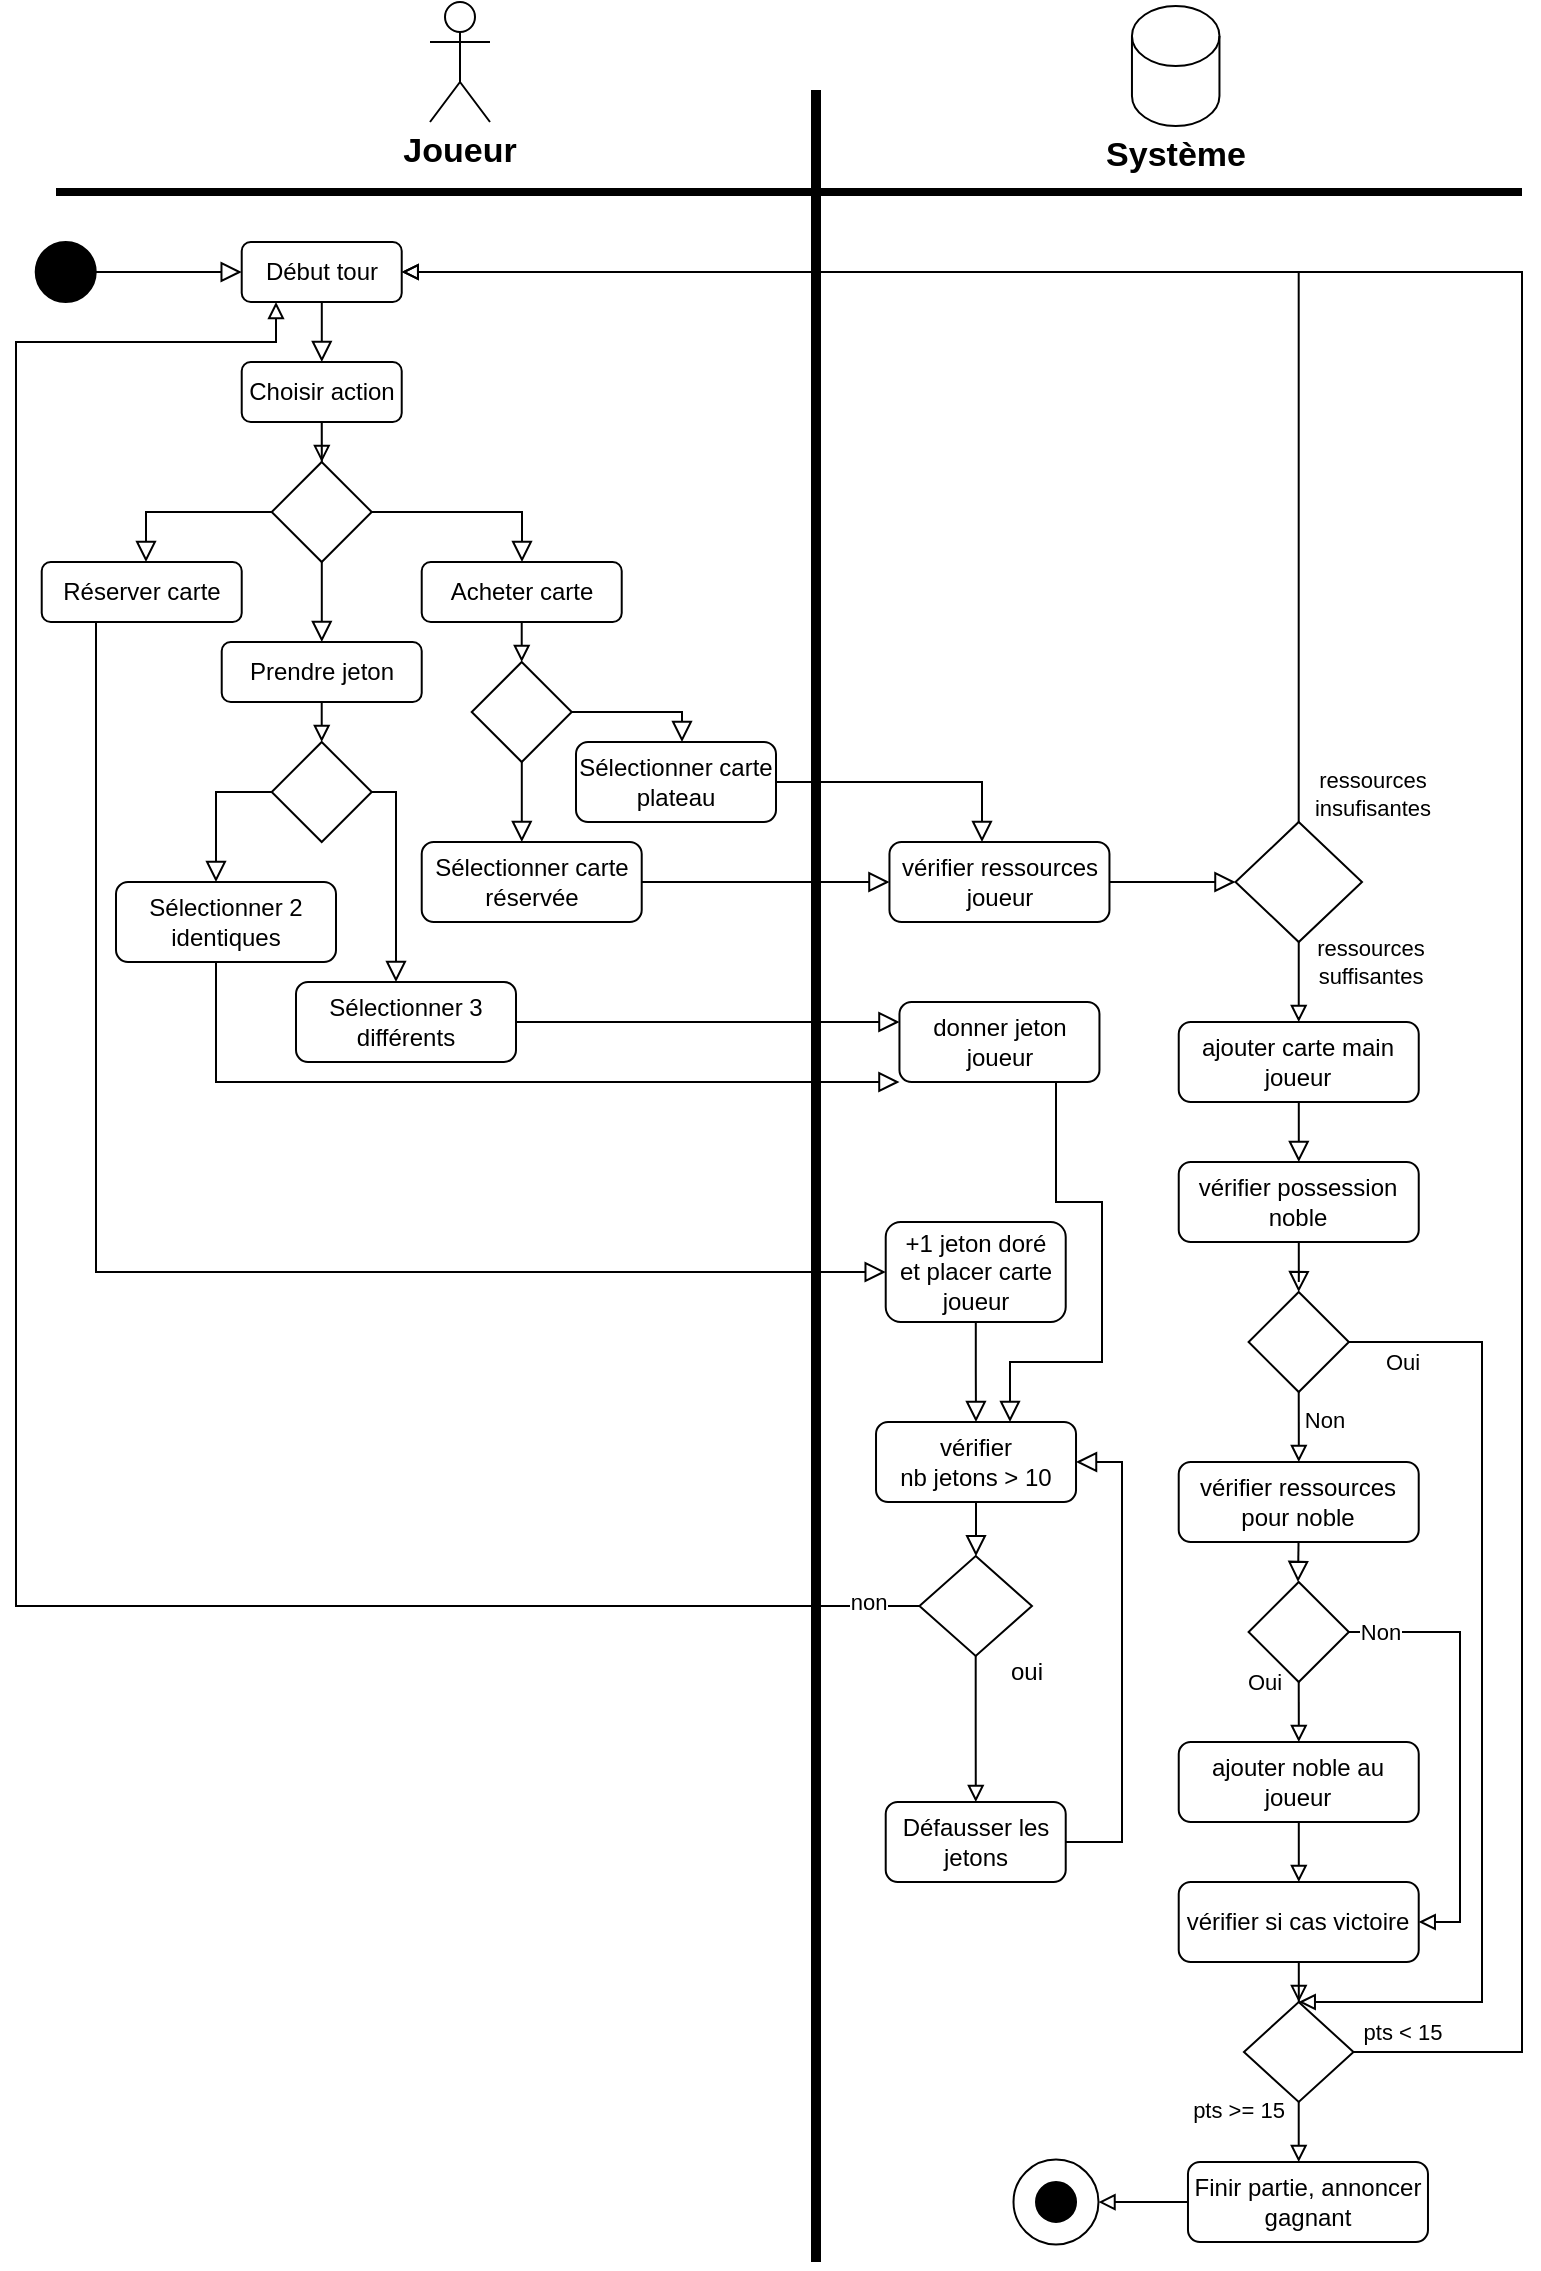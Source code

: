<mxfile version="22.1.5" type="github">
  <diagram id="C5RBs43oDa-KdzZeNtuy" name="Page-1">
    <mxGraphModel dx="1092" dy="180" grid="1" gridSize="10" guides="1" tooltips="1" connect="1" arrows="1" fold="1" page="1" pageScale="1" pageWidth="827" pageHeight="1169" math="0" shadow="0">
      <root>
        <mxCell id="WIyWlLk6GJQsqaUBKTNV-0" />
        <mxCell id="WIyWlLk6GJQsqaUBKTNV-1" parent="WIyWlLk6GJQsqaUBKTNV-0" />
        <mxCell id="WIyWlLk6GJQsqaUBKTNV-2" value="" style="rounded=0;html=1;jettySize=auto;orthogonalLoop=1;fontSize=11;endArrow=block;endFill=0;endSize=8;strokeWidth=1;shadow=0;labelBackgroundColor=none;edgeStyle=orthogonalEdgeStyle;exitX=1;exitY=0.5;exitDx=0;exitDy=0;" parent="WIyWlLk6GJQsqaUBKTNV-1" source="x8EZYoVtBb2SgE4D5zJI-0" target="WIyWlLk6GJQsqaUBKTNV-7" edge="1">
          <mxGeometry relative="1" as="geometry">
            <mxPoint x="-533.14" y="358" as="targetPoint" />
            <Array as="points">
              <mxPoint x="-540" y="265" />
            </Array>
          </mxGeometry>
        </mxCell>
        <mxCell id="WIyWlLk6GJQsqaUBKTNV-3" value="Choisir action" style="rounded=1;whiteSpace=wrap;html=1;fontSize=12;glass=0;strokeWidth=1;shadow=0;" parent="WIyWlLk6GJQsqaUBKTNV-1" vertex="1">
          <mxGeometry x="-680.14" y="190" width="80" height="30" as="geometry" />
        </mxCell>
        <mxCell id="WIyWlLk6GJQsqaUBKTNV-7" value="Acheter carte" style="rounded=1;whiteSpace=wrap;html=1;fontSize=12;glass=0;strokeWidth=1;shadow=0;" parent="WIyWlLk6GJQsqaUBKTNV-1" vertex="1">
          <mxGeometry x="-590.14" y="290" width="100" height="30" as="geometry" />
        </mxCell>
        <mxCell id="enHVpY441fStGtkDG_Y8-0" value="" style="ellipse;whiteSpace=wrap;html=1;aspect=fixed;fillColor=#000000;" parent="WIyWlLk6GJQsqaUBKTNV-1" vertex="1">
          <mxGeometry x="-783.14" y="130" width="30" height="30" as="geometry" />
        </mxCell>
        <mxCell id="enHVpY441fStGtkDG_Y8-1" value="" style="rounded=0;html=1;jettySize=auto;orthogonalLoop=1;fontSize=11;endArrow=block;endFill=0;endSize=8;strokeWidth=1;shadow=0;labelBackgroundColor=none;edgeStyle=orthogonalEdgeStyle;" parent="WIyWlLk6GJQsqaUBKTNV-1" source="enHVpY441fStGtkDG_Y8-0" target="Eacr9_k-0uvhscIPPzIO-74" edge="1">
          <mxGeometry relative="1" as="geometry">
            <mxPoint x="-633.14" y="255" as="sourcePoint" />
            <mxPoint x="-633.14" y="305" as="targetPoint" />
          </mxGeometry>
        </mxCell>
        <mxCell id="Eacr9_k-0uvhscIPPzIO-0" value="&lt;font style=&quot;font-size: 17px;&quot;&gt;&lt;b&gt;Joueur&lt;/b&gt;&lt;/font&gt;" style="text;html=1;strokeColor=none;fillColor=none;align=center;verticalAlign=middle;whiteSpace=wrap;rounded=0;" parent="WIyWlLk6GJQsqaUBKTNV-1" vertex="1">
          <mxGeometry x="-601" y="70" width="60" height="30" as="geometry" />
        </mxCell>
        <mxCell id="Eacr9_k-0uvhscIPPzIO-1" value="&lt;b&gt;&lt;font style=&quot;font-size: 17px;&quot;&gt;Système&lt;/font&gt;&lt;/b&gt;" style="text;html=1;strokeColor=none;fillColor=none;align=center;verticalAlign=middle;whiteSpace=wrap;rounded=0;" parent="WIyWlLk6GJQsqaUBKTNV-1" vertex="1">
          <mxGeometry x="-243.14" y="72" width="60" height="30" as="geometry" />
        </mxCell>
        <mxCell id="Eacr9_k-0uvhscIPPzIO-2" value="" style="endArrow=none;html=1;rounded=0;strokeWidth=5;" parent="WIyWlLk6GJQsqaUBKTNV-1" edge="1">
          <mxGeometry width="50" height="50" relative="1" as="geometry">
            <mxPoint x="-393" y="1140" as="sourcePoint" />
            <mxPoint x="-393" y="54" as="targetPoint" />
          </mxGeometry>
        </mxCell>
        <mxCell id="x8EZYoVtBb2SgE4D5zJI-6" style="edgeStyle=orthogonalEdgeStyle;rounded=0;orthogonalLoop=1;jettySize=auto;html=1;exitX=0.5;exitY=1;exitDx=0;exitDy=0;entryX=0.5;entryY=0;entryDx=0;entryDy=0;endArrow=block;endFill=0;" parent="WIyWlLk6GJQsqaUBKTNV-1" source="Eacr9_k-0uvhscIPPzIO-3" target="x8EZYoVtBb2SgE4D5zJI-5" edge="1">
          <mxGeometry relative="1" as="geometry" />
        </mxCell>
        <mxCell id="Eacr9_k-0uvhscIPPzIO-3" value="Prendre jeton" style="rounded=1;whiteSpace=wrap;html=1;fontSize=12;glass=0;strokeWidth=1;shadow=0;" parent="WIyWlLk6GJQsqaUBKTNV-1" vertex="1">
          <mxGeometry x="-690.14" y="330" width="100" height="30" as="geometry" />
        </mxCell>
        <mxCell id="Eacr9_k-0uvhscIPPzIO-4" value="" style="rounded=0;html=1;jettySize=auto;orthogonalLoop=1;fontSize=11;endArrow=block;endFill=0;endSize=8;strokeWidth=1;shadow=0;labelBackgroundColor=none;edgeStyle=orthogonalEdgeStyle;" parent="WIyWlLk6GJQsqaUBKTNV-1" source="x8EZYoVtBb2SgE4D5zJI-0" target="Eacr9_k-0uvhscIPPzIO-3" edge="1">
          <mxGeometry relative="1" as="geometry">
            <mxPoint x="-523.14" y="313" as="sourcePoint" />
            <mxPoint x="-453.14" y="358" as="targetPoint" />
            <Array as="points">
              <mxPoint x="-640.14" y="320" />
              <mxPoint x="-640.14" y="320" />
            </Array>
          </mxGeometry>
        </mxCell>
        <mxCell id="Eacr9_k-0uvhscIPPzIO-5" value="Réserver carte" style="rounded=1;whiteSpace=wrap;html=1;fontSize=12;glass=0;strokeWidth=1;shadow=0;" parent="WIyWlLk6GJQsqaUBKTNV-1" vertex="1">
          <mxGeometry x="-780.14" y="290" width="100" height="30" as="geometry" />
        </mxCell>
        <mxCell id="Eacr9_k-0uvhscIPPzIO-6" value="" style="rounded=0;html=1;jettySize=auto;orthogonalLoop=1;fontSize=11;endArrow=block;endFill=0;endSize=8;strokeWidth=1;shadow=0;labelBackgroundColor=none;edgeStyle=orthogonalEdgeStyle;" parent="WIyWlLk6GJQsqaUBKTNV-1" source="x8EZYoVtBb2SgE4D5zJI-0" target="Eacr9_k-0uvhscIPPzIO-5" edge="1">
          <mxGeometry relative="1" as="geometry">
            <mxPoint x="-683.14" y="292" as="sourcePoint" />
            <mxPoint x="-593.14" y="358" as="targetPoint" />
            <Array as="points">
              <mxPoint x="-728" y="265" />
            </Array>
          </mxGeometry>
        </mxCell>
        <mxCell id="Eacr9_k-0uvhscIPPzIO-9" value="Sélectionner carte plateau" style="rounded=1;whiteSpace=wrap;html=1;fontSize=12;glass=0;strokeWidth=1;shadow=0;" parent="WIyWlLk6GJQsqaUBKTNV-1" vertex="1">
          <mxGeometry x="-513" y="380" width="100" height="40" as="geometry" />
        </mxCell>
        <mxCell id="Eacr9_k-0uvhscIPPzIO-10" value="" style="rounded=0;html=1;jettySize=auto;orthogonalLoop=1;fontSize=11;endArrow=block;endFill=0;endSize=8;strokeWidth=1;shadow=0;labelBackgroundColor=none;edgeStyle=orthogonalEdgeStyle;exitX=1;exitY=0.5;exitDx=0;exitDy=0;" parent="WIyWlLk6GJQsqaUBKTNV-1" source="x8EZYoVtBb2SgE4D5zJI-3" target="Eacr9_k-0uvhscIPPzIO-9" edge="1">
          <mxGeometry y="20" relative="1" as="geometry">
            <mxPoint as="offset" />
            <mxPoint x="-523.14" y="428" as="sourcePoint" />
            <mxPoint x="-411.14" y="428.0" as="targetPoint" />
            <Array as="points">
              <mxPoint x="-460" y="365" />
            </Array>
          </mxGeometry>
        </mxCell>
        <mxCell id="Eacr9_k-0uvhscIPPzIO-11" value="Sélectionner carte réservée" style="rounded=1;whiteSpace=wrap;html=1;fontSize=12;glass=0;strokeWidth=1;shadow=0;" parent="WIyWlLk6GJQsqaUBKTNV-1" vertex="1">
          <mxGeometry x="-590.14" y="430" width="110" height="40" as="geometry" />
        </mxCell>
        <mxCell id="Eacr9_k-0uvhscIPPzIO-13" value="" style="rounded=0;html=1;jettySize=auto;orthogonalLoop=1;fontSize=11;endArrow=block;endFill=0;endSize=8;strokeWidth=1;shadow=0;labelBackgroundColor=none;edgeStyle=orthogonalEdgeStyle;" parent="WIyWlLk6GJQsqaUBKTNV-1" source="x8EZYoVtBb2SgE4D5zJI-3" target="Eacr9_k-0uvhscIPPzIO-11" edge="1">
          <mxGeometry y="20" relative="1" as="geometry">
            <mxPoint as="offset" />
            <mxPoint x="-496.14" y="451" as="sourcePoint" />
            <mxPoint x="-521.14" y="616" as="targetPoint" />
            <Array as="points">
              <mxPoint x="-540" y="410" />
              <mxPoint x="-540" y="410" />
            </Array>
          </mxGeometry>
        </mxCell>
        <mxCell id="Eacr9_k-0uvhscIPPzIO-14" value="vérifier ressources joueur" style="rounded=1;whiteSpace=wrap;html=1;fontSize=12;glass=0;strokeWidth=1;shadow=0;" parent="WIyWlLk6GJQsqaUBKTNV-1" vertex="1">
          <mxGeometry x="-356.27" y="430" width="110" height="40" as="geometry" />
        </mxCell>
        <mxCell id="Eacr9_k-0uvhscIPPzIO-15" value="" style="rounded=0;html=1;jettySize=auto;orthogonalLoop=1;fontSize=11;endArrow=block;endFill=0;endSize=8;strokeWidth=1;shadow=0;labelBackgroundColor=none;edgeStyle=orthogonalEdgeStyle;" parent="WIyWlLk6GJQsqaUBKTNV-1" source="Eacr9_k-0uvhscIPPzIO-11" target="Eacr9_k-0uvhscIPPzIO-14" edge="1">
          <mxGeometry y="20" relative="1" as="geometry">
            <mxPoint as="offset" />
            <mxPoint x="-463.14" y="436" as="sourcePoint" />
            <mxPoint x="-518.14" y="486" as="targetPoint" />
            <Array as="points">
              <mxPoint x="-410" y="450" />
              <mxPoint x="-410" y="450" />
            </Array>
          </mxGeometry>
        </mxCell>
        <mxCell id="Eacr9_k-0uvhscIPPzIO-16" value="" style="rounded=0;html=1;jettySize=auto;orthogonalLoop=1;fontSize=11;endArrow=block;endFill=0;endSize=8;strokeWidth=1;shadow=0;labelBackgroundColor=none;edgeStyle=orthogonalEdgeStyle;" parent="WIyWlLk6GJQsqaUBKTNV-1" source="Eacr9_k-0uvhscIPPzIO-9" target="Eacr9_k-0uvhscIPPzIO-14" edge="1">
          <mxGeometry y="20" relative="1" as="geometry">
            <mxPoint as="offset" />
            <mxPoint x="-518.14" y="526" as="sourcePoint" />
            <mxPoint x="-270" y="420" as="targetPoint" />
            <Array as="points">
              <mxPoint x="-310" y="400" />
            </Array>
          </mxGeometry>
        </mxCell>
        <mxCell id="Eacr9_k-0uvhscIPPzIO-21" style="edgeStyle=orthogonalEdgeStyle;rounded=0;orthogonalLoop=1;jettySize=auto;html=1;endArrow=block;endFill=0;" parent="WIyWlLk6GJQsqaUBKTNV-1" source="Eacr9_k-0uvhscIPPzIO-18" target="Eacr9_k-0uvhscIPPzIO-74" edge="1">
          <mxGeometry relative="1" as="geometry">
            <Array as="points">
              <mxPoint x="-152" y="145" />
            </Array>
          </mxGeometry>
        </mxCell>
        <mxCell id="Eacr9_k-0uvhscIPPzIO-22" value="ressources &lt;br&gt;insufisantes" style="edgeLabel;html=1;align=center;verticalAlign=middle;resizable=0;points=[];" parent="Eacr9_k-0uvhscIPPzIO-21" vertex="1" connectable="0">
          <mxGeometry x="-0.938" y="3" relative="1" as="geometry">
            <mxPoint x="39" y="8" as="offset" />
          </mxGeometry>
        </mxCell>
        <mxCell id="Eacr9_k-0uvhscIPPzIO-23" value="ressources &lt;br&gt;suffisantes" style="edgeStyle=orthogonalEdgeStyle;rounded=0;orthogonalLoop=1;jettySize=auto;html=1;exitX=0.5;exitY=1;exitDx=0;exitDy=0;endArrow=block;endFill=0;" parent="WIyWlLk6GJQsqaUBKTNV-1" source="Eacr9_k-0uvhscIPPzIO-18" target="Eacr9_k-0uvhscIPPzIO-24" edge="1">
          <mxGeometry x="-0.5" y="36" relative="1" as="geometry">
            <mxPoint x="-14.14" y="642" as="targetPoint" />
            <mxPoint as="offset" />
          </mxGeometry>
        </mxCell>
        <mxCell id="Eacr9_k-0uvhscIPPzIO-18" value="" style="rhombus;whiteSpace=wrap;html=1;shadow=0;fontFamily=Helvetica;fontSize=12;align=center;strokeWidth=1;spacing=6;spacingTop=-4;" parent="WIyWlLk6GJQsqaUBKTNV-1" vertex="1">
          <mxGeometry x="-183.26" y="420" width="63.26" height="60" as="geometry" />
        </mxCell>
        <mxCell id="Eacr9_k-0uvhscIPPzIO-19" value="" style="edgeStyle=orthogonalEdgeStyle;rounded=0;html=1;jettySize=auto;orthogonalLoop=1;fontSize=11;endArrow=block;endFill=0;endSize=8;strokeWidth=1;shadow=0;labelBackgroundColor=none;" parent="WIyWlLk6GJQsqaUBKTNV-1" source="Eacr9_k-0uvhscIPPzIO-14" target="Eacr9_k-0uvhscIPPzIO-18" edge="1">
          <mxGeometry y="10" relative="1" as="geometry">
            <mxPoint as="offset" />
            <mxPoint x="-228.14" y="612" as="sourcePoint" />
            <mxPoint x="-178.14" y="612" as="targetPoint" />
          </mxGeometry>
        </mxCell>
        <mxCell id="Eacr9_k-0uvhscIPPzIO-24" value="ajouter carte main joueur" style="rounded=1;whiteSpace=wrap;html=1;fontSize=12;glass=0;strokeWidth=1;shadow=0;" parent="WIyWlLk6GJQsqaUBKTNV-1" vertex="1">
          <mxGeometry x="-211.63" y="520" width="120" height="40" as="geometry" />
        </mxCell>
        <mxCell id="Eacr9_k-0uvhscIPPzIO-25" value="" style="rounded=0;html=1;jettySize=auto;orthogonalLoop=1;fontSize=11;endArrow=block;endFill=0;endSize=8;strokeWidth=1;shadow=0;labelBackgroundColor=none;edgeStyle=orthogonalEdgeStyle;" parent="WIyWlLk6GJQsqaUBKTNV-1" source="Eacr9_k-0uvhscIPPzIO-24" target="Eacr9_k-0uvhscIPPzIO-26" edge="1">
          <mxGeometry x="0.333" y="20" relative="1" as="geometry">
            <mxPoint as="offset" />
            <mxPoint x="-39.14" y="702" as="sourcePoint" />
            <mxPoint x="-9.14" y="782" as="targetPoint" />
          </mxGeometry>
        </mxCell>
        <mxCell id="Eacr9_k-0uvhscIPPzIO-26" value="vérifier possession noble" style="rounded=1;whiteSpace=wrap;html=1;fontSize=12;glass=0;strokeWidth=1;shadow=0;" parent="WIyWlLk6GJQsqaUBKTNV-1" vertex="1">
          <mxGeometry x="-211.63" y="590" width="120" height="40" as="geometry" />
        </mxCell>
        <mxCell id="Eacr9_k-0uvhscIPPzIO-31" value="Oui" style="edgeStyle=orthogonalEdgeStyle;rounded=0;orthogonalLoop=1;jettySize=auto;html=1;exitX=1;exitY=0.5;exitDx=0;exitDy=0;endArrow=block;endFill=0;" parent="WIyWlLk6GJQsqaUBKTNV-1" source="Eacr9_k-0uvhscIPPzIO-27" target="Eacr9_k-0uvhscIPPzIO-41" edge="1">
          <mxGeometry x="-0.89" y="-10" relative="1" as="geometry">
            <mxPoint x="-173" y="1210" as="targetPoint" />
            <Array as="points">
              <mxPoint x="-127" y="680" />
              <mxPoint x="-60" y="680" />
              <mxPoint x="-60" y="1010" />
            </Array>
            <mxPoint as="offset" />
          </mxGeometry>
        </mxCell>
        <mxCell id="Eacr9_k-0uvhscIPPzIO-32" value="Non" style="edgeStyle=orthogonalEdgeStyle;rounded=0;orthogonalLoop=1;jettySize=auto;html=1;exitX=0.5;exitY=1;exitDx=0;exitDy=0;endArrow=block;endFill=0;" parent="WIyWlLk6GJQsqaUBKTNV-1" source="Eacr9_k-0uvhscIPPzIO-27" target="Eacr9_k-0uvhscIPPzIO-33" edge="1">
          <mxGeometry x="-0.368" y="13" relative="1" as="geometry">
            <mxPoint x="-14.14" y="922" as="targetPoint" />
            <mxPoint as="offset" />
          </mxGeometry>
        </mxCell>
        <mxCell id="Eacr9_k-0uvhscIPPzIO-27" value="" style="rhombus;whiteSpace=wrap;html=1;shadow=0;fontFamily=Helvetica;fontSize=12;align=center;strokeWidth=1;spacing=6;spacingTop=-4;" parent="WIyWlLk6GJQsqaUBKTNV-1" vertex="1">
          <mxGeometry x="-176.7" y="655" width="50.13" height="50" as="geometry" />
        </mxCell>
        <mxCell id="Eacr9_k-0uvhscIPPzIO-28" value="" style="rounded=0;html=1;jettySize=auto;orthogonalLoop=1;fontSize=11;endArrow=block;endFill=0;endSize=8;strokeWidth=1;shadow=0;labelBackgroundColor=none;edgeStyle=orthogonalEdgeStyle;" parent="WIyWlLk6GJQsqaUBKTNV-1" source="Eacr9_k-0uvhscIPPzIO-26" target="Eacr9_k-0uvhscIPPzIO-27" edge="1">
          <mxGeometry x="0.333" y="20" relative="1" as="geometry">
            <mxPoint as="offset" />
            <mxPoint x="-4.14" y="692" as="sourcePoint" />
            <mxPoint x="-4.14" y="752" as="targetPoint" />
          </mxGeometry>
        </mxCell>
        <mxCell id="Eacr9_k-0uvhscIPPzIO-33" value="vérifier ressources pour noble" style="rounded=1;whiteSpace=wrap;html=1;fontSize=12;glass=0;strokeWidth=1;shadow=0;" parent="WIyWlLk6GJQsqaUBKTNV-1" vertex="1">
          <mxGeometry x="-211.64" y="740" width="120" height="40" as="geometry" />
        </mxCell>
        <mxCell id="Eacr9_k-0uvhscIPPzIO-36" value="Oui" style="edgeStyle=orthogonalEdgeStyle;rounded=0;orthogonalLoop=1;jettySize=auto;html=1;exitX=0.5;exitY=1;exitDx=0;exitDy=0;endArrow=block;endFill=0;" parent="WIyWlLk6GJQsqaUBKTNV-1" source="Eacr9_k-0uvhscIPPzIO-34" target="Eacr9_k-0uvhscIPPzIO-38" edge="1">
          <mxGeometry x="-1" y="-17" relative="1" as="geometry">
            <mxPoint x="-143.89" y="1070" as="targetPoint" />
            <mxPoint as="offset" />
          </mxGeometry>
        </mxCell>
        <mxCell id="Eacr9_k-0uvhscIPPzIO-37" value="Non" style="edgeStyle=orthogonalEdgeStyle;rounded=0;orthogonalLoop=1;jettySize=auto;html=1;exitX=1;exitY=0.5;exitDx=0;exitDy=0;endArrow=block;endFill=0;" parent="WIyWlLk6GJQsqaUBKTNV-1" source="Eacr9_k-0uvhscIPPzIO-34" target="Eacr9_k-0uvhscIPPzIO-40" edge="1">
          <mxGeometry x="-0.862" relative="1" as="geometry">
            <mxPoint x="140.86" y="1052" as="targetPoint" />
            <Array as="points">
              <mxPoint x="-71" y="825" />
              <mxPoint x="-71" y="970" />
            </Array>
            <mxPoint as="offset" />
          </mxGeometry>
        </mxCell>
        <mxCell id="Eacr9_k-0uvhscIPPzIO-34" value="" style="rhombus;whiteSpace=wrap;html=1;shadow=0;fontFamily=Helvetica;fontSize=12;align=center;strokeWidth=1;spacing=6;spacingTop=-4;" parent="WIyWlLk6GJQsqaUBKTNV-1" vertex="1">
          <mxGeometry x="-176.7" y="800" width="50.13" height="50" as="geometry" />
        </mxCell>
        <mxCell id="Eacr9_k-0uvhscIPPzIO-35" value="" style="rounded=0;html=1;jettySize=auto;orthogonalLoop=1;fontSize=11;endArrow=block;endFill=0;endSize=8;strokeWidth=1;shadow=0;labelBackgroundColor=none;edgeStyle=orthogonalEdgeStyle;" parent="WIyWlLk6GJQsqaUBKTNV-1" edge="1">
          <mxGeometry x="0.333" y="20" relative="1" as="geometry">
            <mxPoint as="offset" />
            <mxPoint x="-151.73" y="780" as="sourcePoint" />
            <mxPoint x="-152" y="800" as="targetPoint" />
            <Array as="points" />
          </mxGeometry>
        </mxCell>
        <mxCell id="Eacr9_k-0uvhscIPPzIO-38" value="ajouter noble au joueur" style="rounded=1;whiteSpace=wrap;html=1;fontSize=12;glass=0;strokeWidth=1;shadow=0;" parent="WIyWlLk6GJQsqaUBKTNV-1" vertex="1">
          <mxGeometry x="-211.63" y="880" width="120" height="40" as="geometry" />
        </mxCell>
        <mxCell id="Eacr9_k-0uvhscIPPzIO-39" value="" style="edgeStyle=orthogonalEdgeStyle;rounded=0;orthogonalLoop=1;jettySize=auto;html=1;endArrow=block;endFill=0;" parent="WIyWlLk6GJQsqaUBKTNV-1" source="Eacr9_k-0uvhscIPPzIO-38" target="Eacr9_k-0uvhscIPPzIO-40" edge="1">
          <mxGeometry relative="1" as="geometry">
            <mxPoint x="-143.89" y="1180" as="targetPoint" />
            <mxPoint x="-133.89" y="1040" as="sourcePoint" />
          </mxGeometry>
        </mxCell>
        <mxCell id="Eacr9_k-0uvhscIPPzIO-40" value="vérifier si cas victoire" style="rounded=1;whiteSpace=wrap;html=1;fontSize=12;glass=0;strokeWidth=1;shadow=0;" parent="WIyWlLk6GJQsqaUBKTNV-1" vertex="1">
          <mxGeometry x="-211.64" y="950" width="120" height="40" as="geometry" />
        </mxCell>
        <mxCell id="Eacr9_k-0uvhscIPPzIO-43" style="edgeStyle=orthogonalEdgeStyle;rounded=0;orthogonalLoop=1;jettySize=auto;html=1;exitX=1;exitY=0.5;exitDx=0;exitDy=0;endArrow=block;endFill=0;" parent="WIyWlLk6GJQsqaUBKTNV-1" source="Eacr9_k-0uvhscIPPzIO-41" target="Eacr9_k-0uvhscIPPzIO-74" edge="1">
          <mxGeometry relative="1" as="geometry">
            <mxPoint x="-423.14" y="826" as="targetPoint" />
            <Array as="points">
              <mxPoint x="-40" y="1035" />
              <mxPoint x="-40" y="145" />
            </Array>
          </mxGeometry>
        </mxCell>
        <mxCell id="Eacr9_k-0uvhscIPPzIO-50" value="pts &amp;lt; 15" style="edgeLabel;html=1;align=center;verticalAlign=middle;resizable=0;points=[];" parent="Eacr9_k-0uvhscIPPzIO-43" vertex="1" connectable="0">
          <mxGeometry x="-0.226" y="-2" relative="1" as="geometry">
            <mxPoint x="-62" y="499" as="offset" />
          </mxGeometry>
        </mxCell>
        <mxCell id="Eacr9_k-0uvhscIPPzIO-44" value="pts &amp;gt;= 15" style="edgeStyle=orthogonalEdgeStyle;rounded=0;orthogonalLoop=1;jettySize=auto;html=1;endArrow=block;endFill=0;" parent="WIyWlLk6GJQsqaUBKTNV-1" source="Eacr9_k-0uvhscIPPzIO-41" target="Eacr9_k-0uvhscIPPzIO-45" edge="1">
          <mxGeometry x="-0.769" y="-30" relative="1" as="geometry">
            <mxPoint x="-143.89" y="1340" as="targetPoint" />
            <mxPoint as="offset" />
            <Array as="points">
              <mxPoint x="-147" y="1120" />
            </Array>
          </mxGeometry>
        </mxCell>
        <mxCell id="Eacr9_k-0uvhscIPPzIO-41" value="" style="rhombus;whiteSpace=wrap;html=1;shadow=0;fontFamily=Helvetica;fontSize=12;align=center;strokeWidth=1;spacing=6;spacingTop=-4;" parent="WIyWlLk6GJQsqaUBKTNV-1" vertex="1">
          <mxGeometry x="-179.02" y="1010" width="54.76" height="50" as="geometry" />
        </mxCell>
        <mxCell id="Eacr9_k-0uvhscIPPzIO-42" value="" style="edgeStyle=orthogonalEdgeStyle;rounded=0;orthogonalLoop=1;jettySize=auto;html=1;endArrow=block;endFill=0;" parent="WIyWlLk6GJQsqaUBKTNV-1" source="Eacr9_k-0uvhscIPPzIO-40" target="Eacr9_k-0uvhscIPPzIO-41" edge="1">
          <mxGeometry relative="1" as="geometry">
            <mxPoint x="-133.89" y="1180" as="targetPoint" />
            <mxPoint x="-133.89" y="1130" as="sourcePoint" />
            <Array as="points" />
          </mxGeometry>
        </mxCell>
        <mxCell id="Eacr9_k-0uvhscIPPzIO-45" value="Finir partie, annoncer gagnant" style="rounded=1;whiteSpace=wrap;html=1;fontSize=12;glass=0;strokeWidth=1;shadow=0;" parent="WIyWlLk6GJQsqaUBKTNV-1" vertex="1">
          <mxGeometry x="-207.01" y="1090" width="120" height="40" as="geometry" />
        </mxCell>
        <mxCell id="Eacr9_k-0uvhscIPPzIO-51" value="" style="edgeStyle=orthogonalEdgeStyle;rounded=0;orthogonalLoop=1;jettySize=auto;html=1;endArrow=block;endFill=0;" parent="WIyWlLk6GJQsqaUBKTNV-1" source="Eacr9_k-0uvhscIPPzIO-45" target="Eacr9_k-0uvhscIPPzIO-48" edge="1">
          <mxGeometry relative="1" as="geometry">
            <mxPoint x="-122.89" y="1220" as="targetPoint" />
            <mxPoint x="-324.39" y="1121" as="sourcePoint" />
            <Array as="points" />
          </mxGeometry>
        </mxCell>
        <mxCell id="Eacr9_k-0uvhscIPPzIO-52" value="" style="rounded=0;html=1;jettySize=auto;orthogonalLoop=1;fontSize=11;endArrow=block;endFill=0;endSize=8;strokeWidth=1;shadow=0;labelBackgroundColor=none;edgeStyle=orthogonalEdgeStyle;" parent="WIyWlLk6GJQsqaUBKTNV-1" source="x8EZYoVtBb2SgE4D5zJI-5" target="Eacr9_k-0uvhscIPPzIO-53" edge="1">
          <mxGeometry y="20" relative="1" as="geometry">
            <mxPoint as="offset" />
            <mxPoint x="-723.14" y="590" as="sourcePoint" />
            <mxPoint x="-223.14" y="456" as="targetPoint" />
            <Array as="points">
              <mxPoint x="-693" y="405" />
            </Array>
          </mxGeometry>
        </mxCell>
        <mxCell id="Eacr9_k-0uvhscIPPzIO-53" value="Sélectionner 2 identiques" style="rounded=1;whiteSpace=wrap;html=1;fontSize=12;glass=0;strokeWidth=1;shadow=0;" parent="WIyWlLk6GJQsqaUBKTNV-1" vertex="1">
          <mxGeometry x="-743" y="450" width="110" height="40" as="geometry" />
        </mxCell>
        <mxCell id="Eacr9_k-0uvhscIPPzIO-54" value="Sélectionner 3 différents" style="rounded=1;whiteSpace=wrap;html=1;fontSize=12;glass=0;strokeWidth=1;shadow=0;" parent="WIyWlLk6GJQsqaUBKTNV-1" vertex="1">
          <mxGeometry x="-653" y="500" width="110" height="40" as="geometry" />
        </mxCell>
        <mxCell id="Eacr9_k-0uvhscIPPzIO-55" value="" style="rounded=0;html=1;jettySize=auto;orthogonalLoop=1;fontSize=11;endArrow=block;endFill=0;endSize=8;strokeWidth=1;shadow=0;labelBackgroundColor=none;edgeStyle=orthogonalEdgeStyle;" parent="WIyWlLk6GJQsqaUBKTNV-1" source="x8EZYoVtBb2SgE4D5zJI-5" target="Eacr9_k-0uvhscIPPzIO-54" edge="1">
          <mxGeometry y="20" relative="1" as="geometry">
            <mxPoint as="offset" />
            <mxPoint x="-593.14" y="590" as="sourcePoint" />
            <mxPoint x="-653.14" y="606" as="targetPoint" />
            <Array as="points">
              <mxPoint x="-603" y="405" />
            </Array>
          </mxGeometry>
        </mxCell>
        <mxCell id="Eacr9_k-0uvhscIPPzIO-56" value="vérifier &lt;br&gt;nb jetons &amp;gt; 10" style="rounded=1;whiteSpace=wrap;html=1;fontSize=12;glass=0;strokeWidth=1;shadow=0;" parent="WIyWlLk6GJQsqaUBKTNV-1" vertex="1">
          <mxGeometry x="-362.99" y="720" width="100" height="40" as="geometry" />
        </mxCell>
        <mxCell id="Eacr9_k-0uvhscIPPzIO-57" value="" style="rounded=0;html=1;jettySize=auto;orthogonalLoop=1;fontSize=11;endArrow=block;endFill=0;endSize=8;strokeWidth=1;shadow=0;labelBackgroundColor=none;edgeStyle=orthogonalEdgeStyle;" parent="WIyWlLk6GJQsqaUBKTNV-1" source="Eacr9_k-0uvhscIPPzIO-54" target="Eacr9_k-0uvhscIPPzIO-69" edge="1">
          <mxGeometry y="20" relative="1" as="geometry">
            <mxPoint as="offset" />
            <mxPoint x="-583.14" y="436" as="sourcePoint" />
            <mxPoint x="-293.14" y="706" as="targetPoint" />
            <Array as="points">
              <mxPoint x="-450" y="520" />
              <mxPoint x="-450" y="520" />
            </Array>
          </mxGeometry>
        </mxCell>
        <mxCell id="Eacr9_k-0uvhscIPPzIO-58" value="" style="rounded=0;html=1;jettySize=auto;orthogonalLoop=1;fontSize=11;endArrow=block;endFill=0;endSize=8;strokeWidth=1;shadow=0;labelBackgroundColor=none;edgeStyle=orthogonalEdgeStyle;" parent="WIyWlLk6GJQsqaUBKTNV-1" source="Eacr9_k-0uvhscIPPzIO-53" target="Eacr9_k-0uvhscIPPzIO-69" edge="1">
          <mxGeometry y="20" relative="1" as="geometry">
            <mxPoint as="offset" />
            <mxPoint x="-533.14" y="676" as="sourcePoint" />
            <mxPoint x="-283.14" y="706" as="targetPoint" />
            <Array as="points">
              <mxPoint x="-693" y="550" />
            </Array>
          </mxGeometry>
        </mxCell>
        <mxCell id="Eacr9_k-0uvhscIPPzIO-62" value="non" style="edgeStyle=orthogonalEdgeStyle;rounded=0;orthogonalLoop=1;jettySize=auto;html=1;endArrow=block;endFill=0;" parent="WIyWlLk6GJQsqaUBKTNV-1" source="Eacr9_k-0uvhscIPPzIO-59" target="Eacr9_k-0uvhscIPPzIO-74" edge="1">
          <mxGeometry x="-0.959" y="-2" relative="1" as="geometry">
            <mxPoint x="-833.14" y="360" as="targetPoint" />
            <Array as="points">
              <mxPoint x="-793" y="812" />
              <mxPoint x="-793" y="180" />
              <mxPoint x="-663" y="180" />
            </Array>
            <mxPoint as="offset" />
          </mxGeometry>
        </mxCell>
        <mxCell id="Eacr9_k-0uvhscIPPzIO-71" style="edgeStyle=orthogonalEdgeStyle;rounded=0;orthogonalLoop=1;jettySize=auto;html=1;endArrow=block;endFill=0;" parent="WIyWlLk6GJQsqaUBKTNV-1" source="Eacr9_k-0uvhscIPPzIO-59" target="Eacr9_k-0uvhscIPPzIO-72" edge="1">
          <mxGeometry relative="1" as="geometry">
            <mxPoint x="-143.14" y="902" as="targetPoint" />
            <Array as="points" />
          </mxGeometry>
        </mxCell>
        <mxCell id="Eacr9_k-0uvhscIPPzIO-59" value="" style="rhombus;whiteSpace=wrap;html=1;shadow=0;fontFamily=Helvetica;fontSize=12;align=center;strokeWidth=1;spacing=6;spacingTop=-4;" parent="WIyWlLk6GJQsqaUBKTNV-1" vertex="1">
          <mxGeometry x="-341.27" y="787" width="56.25" height="50" as="geometry" />
        </mxCell>
        <mxCell id="Eacr9_k-0uvhscIPPzIO-60" value="" style="edgeStyle=orthogonalEdgeStyle;rounded=0;html=1;jettySize=auto;orthogonalLoop=1;fontSize=11;endArrow=block;endFill=0;endSize=8;strokeWidth=1;shadow=0;labelBackgroundColor=none;" parent="WIyWlLk6GJQsqaUBKTNV-1" source="Eacr9_k-0uvhscIPPzIO-56" target="Eacr9_k-0uvhscIPPzIO-59" edge="1">
          <mxGeometry y="10" relative="1" as="geometry">
            <mxPoint as="offset" />
            <mxPoint x="-223.15" y="826" as="sourcePoint" />
            <mxPoint x="-398.15" y="936" as="targetPoint" />
            <Array as="points">
              <mxPoint x="-313" y="770" />
              <mxPoint x="-313" y="770" />
            </Array>
          </mxGeometry>
        </mxCell>
        <mxCell id="Eacr9_k-0uvhscIPPzIO-63" value="" style="edgeStyle=orthogonalEdgeStyle;rounded=0;html=1;jettySize=auto;orthogonalLoop=1;fontSize=11;endArrow=block;endFill=0;endSize=8;strokeWidth=1;shadow=0;labelBackgroundColor=none;" parent="WIyWlLk6GJQsqaUBKTNV-1" source="Eacr9_k-0uvhscIPPzIO-72" target="Eacr9_k-0uvhscIPPzIO-56" edge="1">
          <mxGeometry y="10" relative="1" as="geometry">
            <mxPoint as="offset" />
            <mxPoint x="-213.14" y="931" as="sourcePoint" />
            <mxPoint x="-223" y="730" as="targetPoint" />
            <Array as="points">
              <mxPoint x="-240" y="930" />
              <mxPoint x="-240" y="740" />
            </Array>
          </mxGeometry>
        </mxCell>
        <mxCell id="Eacr9_k-0uvhscIPPzIO-66" value="" style="rounded=0;html=1;jettySize=auto;orthogonalLoop=1;fontSize=11;endArrow=block;endFill=0;endSize=8;strokeWidth=1;shadow=0;labelBackgroundColor=none;edgeStyle=orthogonalEdgeStyle;" parent="WIyWlLk6GJQsqaUBKTNV-1" source="Eacr9_k-0uvhscIPPzIO-5" target="Eacr9_k-0uvhscIPPzIO-67" edge="1">
          <mxGeometry y="20" relative="1" as="geometry">
            <mxPoint as="offset" />
            <mxPoint x="-463.14" y="436" as="sourcePoint" />
            <mxPoint x="-283.14" y="586" as="targetPoint" />
            <Array as="points">
              <mxPoint x="-753" y="645" />
            </Array>
          </mxGeometry>
        </mxCell>
        <mxCell id="Eacr9_k-0uvhscIPPzIO-69" value="donner jeton joueur" style="rounded=1;whiteSpace=wrap;html=1;fontSize=12;glass=0;strokeWidth=1;shadow=0;" parent="WIyWlLk6GJQsqaUBKTNV-1" vertex="1">
          <mxGeometry x="-351.27" y="510" width="100" height="40" as="geometry" />
        </mxCell>
        <mxCell id="Eacr9_k-0uvhscIPPzIO-70" value="" style="rounded=0;html=1;jettySize=auto;orthogonalLoop=1;fontSize=11;endArrow=block;endFill=0;endSize=8;strokeWidth=1;shadow=0;labelBackgroundColor=none;edgeStyle=orthogonalEdgeStyle;" parent="WIyWlLk6GJQsqaUBKTNV-1" source="Eacr9_k-0uvhscIPPzIO-67" target="Eacr9_k-0uvhscIPPzIO-56" edge="1">
          <mxGeometry y="20" relative="1" as="geometry">
            <mxPoint as="offset" />
            <mxPoint x="-651.14" y="622" as="sourcePoint" />
            <mxPoint x="-223.14" y="776" as="targetPoint" />
            <Array as="points" />
          </mxGeometry>
        </mxCell>
        <mxCell id="Eacr9_k-0uvhscIPPzIO-72" value="Défausser les jetons" style="rounded=1;whiteSpace=wrap;html=1;fontSize=12;glass=0;strokeWidth=1;shadow=0;" parent="WIyWlLk6GJQsqaUBKTNV-1" vertex="1">
          <mxGeometry x="-358.14" y="910" width="90" height="40" as="geometry" />
        </mxCell>
        <mxCell id="Eacr9_k-0uvhscIPPzIO-73" value="" style="rounded=0;html=1;jettySize=auto;orthogonalLoop=1;fontSize=11;endArrow=block;endFill=0;endSize=8;strokeWidth=1;shadow=0;labelBackgroundColor=none;edgeStyle=orthogonalEdgeStyle;" parent="WIyWlLk6GJQsqaUBKTNV-1" source="Eacr9_k-0uvhscIPPzIO-69" target="Eacr9_k-0uvhscIPPzIO-56" edge="1">
          <mxGeometry y="20" relative="1" as="geometry">
            <mxPoint as="offset" />
            <mxPoint x="-213.14" y="682" as="sourcePoint" />
            <mxPoint x="-213.14" y="786" as="targetPoint" />
            <Array as="points">
              <mxPoint x="-273" y="610" />
              <mxPoint x="-250" y="610" />
              <mxPoint x="-250" y="690" />
              <mxPoint x="-296" y="690" />
            </Array>
          </mxGeometry>
        </mxCell>
        <mxCell id="Eacr9_k-0uvhscIPPzIO-74" value="Début tour" style="rounded=1;whiteSpace=wrap;html=1;fontSize=12;glass=0;strokeWidth=1;shadow=0;" parent="WIyWlLk6GJQsqaUBKTNV-1" vertex="1">
          <mxGeometry x="-680.14" y="130" width="80" height="30" as="geometry" />
        </mxCell>
        <mxCell id="Eacr9_k-0uvhscIPPzIO-75" value="" style="rounded=0;html=1;jettySize=auto;orthogonalLoop=1;fontSize=11;endArrow=block;endFill=0;endSize=8;strokeWidth=1;shadow=0;labelBackgroundColor=none;edgeStyle=orthogonalEdgeStyle;" parent="WIyWlLk6GJQsqaUBKTNV-1" source="Eacr9_k-0uvhscIPPzIO-74" target="WIyWlLk6GJQsqaUBKTNV-3" edge="1">
          <mxGeometry relative="1" as="geometry">
            <mxPoint x="-593.14" y="236" as="sourcePoint" />
            <mxPoint x="-743.14" y="400" as="targetPoint" />
            <Array as="points" />
          </mxGeometry>
        </mxCell>
        <mxCell id="x8EZYoVtBb2SgE4D5zJI-0" value="" style="rhombus;whiteSpace=wrap;html=1;" parent="WIyWlLk6GJQsqaUBKTNV-1" vertex="1">
          <mxGeometry x="-665.14" y="240" width="50" height="50" as="geometry" />
        </mxCell>
        <mxCell id="x8EZYoVtBb2SgE4D5zJI-2" style="edgeStyle=orthogonalEdgeStyle;rounded=0;orthogonalLoop=1;jettySize=auto;html=1;exitX=0.5;exitY=1;exitDx=0;exitDy=0;endArrow=block;endFill=0;" parent="WIyWlLk6GJQsqaUBKTNV-1" source="WIyWlLk6GJQsqaUBKTNV-3" target="x8EZYoVtBb2SgE4D5zJI-0" edge="1">
          <mxGeometry relative="1" as="geometry" />
        </mxCell>
        <mxCell id="x8EZYoVtBb2SgE4D5zJI-3" value="" style="rhombus;whiteSpace=wrap;html=1;" parent="WIyWlLk6GJQsqaUBKTNV-1" vertex="1">
          <mxGeometry x="-565.14" y="340" width="50" height="50" as="geometry" />
        </mxCell>
        <mxCell id="x8EZYoVtBb2SgE4D5zJI-4" style="edgeStyle=orthogonalEdgeStyle;rounded=0;orthogonalLoop=1;jettySize=auto;html=1;exitX=0.5;exitY=1;exitDx=0;exitDy=0;entryX=0.5;entryY=0;entryDx=0;entryDy=0;endArrow=block;endFill=0;" parent="WIyWlLk6GJQsqaUBKTNV-1" source="WIyWlLk6GJQsqaUBKTNV-7" target="x8EZYoVtBb2SgE4D5zJI-3" edge="1">
          <mxGeometry relative="1" as="geometry" />
        </mxCell>
        <mxCell id="x8EZYoVtBb2SgE4D5zJI-5" value="" style="rhombus;whiteSpace=wrap;html=1;" parent="WIyWlLk6GJQsqaUBKTNV-1" vertex="1">
          <mxGeometry x="-665.14" y="380" width="50" height="50" as="geometry" />
        </mxCell>
        <mxCell id="Eacr9_k-0uvhscIPPzIO-48" value="" style="ellipse;whiteSpace=wrap;html=1;aspect=fixed;fillColor=none;" parent="WIyWlLk6GJQsqaUBKTNV-1" vertex="1">
          <mxGeometry x="-294.25" y="1088.75" width="42.5" height="42.5" as="geometry" />
        </mxCell>
        <mxCell id="x8EZYoVtBb2SgE4D5zJI-7" value="" style="ellipse;whiteSpace=wrap;html=1;aspect=fixed;fillColor=#000000;" parent="WIyWlLk6GJQsqaUBKTNV-1" vertex="1">
          <mxGeometry x="-282.99" y="1100" width="20" height="20" as="geometry" />
        </mxCell>
        <mxCell id="YhXpfwwzyXT280K0XEl2-0" value="" style="shape=umlActor;verticalLabelPosition=bottom;verticalAlign=top;html=1;outlineConnect=0;" vertex="1" parent="WIyWlLk6GJQsqaUBKTNV-1">
          <mxGeometry x="-586" y="10" width="30" height="60" as="geometry" />
        </mxCell>
        <mxCell id="YhXpfwwzyXT280K0XEl2-4" value="" style="shape=cylinder3;whiteSpace=wrap;html=1;boundedLbl=1;backgroundOutline=1;size=15;" vertex="1" parent="WIyWlLk6GJQsqaUBKTNV-1">
          <mxGeometry x="-235.02" y="12" width="43.75" height="60" as="geometry" />
        </mxCell>
        <mxCell id="YhXpfwwzyXT280K0XEl2-5" value="" style="line;strokeWidth=4;html=1;perimeter=backbonePerimeter;points=[];outlineConnect=0;" vertex="1" parent="WIyWlLk6GJQsqaUBKTNV-1">
          <mxGeometry x="-773" y="100" width="733" height="10" as="geometry" />
        </mxCell>
        <mxCell id="Eacr9_k-0uvhscIPPzIO-67" value="+1 jeton doré&lt;br&gt;et placer carte joueur" style="rounded=1;whiteSpace=wrap;html=1;fontSize=12;glass=0;strokeWidth=1;shadow=0;" parent="WIyWlLk6GJQsqaUBKTNV-1" vertex="1">
          <mxGeometry x="-358.14" y="620" width="90" height="50" as="geometry" />
        </mxCell>
        <mxCell id="YhXpfwwzyXT280K0XEl2-7" value="oui" style="text;html=1;align=center;verticalAlign=middle;resizable=0;points=[];autosize=1;strokeColor=none;fillColor=none;" vertex="1" parent="WIyWlLk6GJQsqaUBKTNV-1">
          <mxGeometry x="-308.14" y="830" width="40" height="30" as="geometry" />
        </mxCell>
      </root>
    </mxGraphModel>
  </diagram>
</mxfile>
